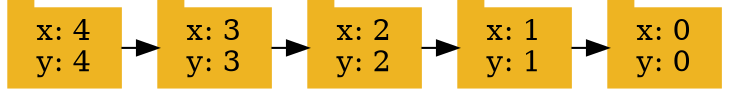 digraph G {
node [shape=tab, color=goldenrod2, style=filled];
//agregar nodos
"4,4"[label="x: 4
y: 4"];
"3,3"[label="x: 3
y: 3"];
"2,2"[label="x: 2
y: 2"];
"1,1"[label="x: 1
y: 1"];
"0,0"[label="x: 0
y: 0"];
{rank=same;
"4,4"->"3,3"->"2,2"->"1,1"->"0,0"}
}
